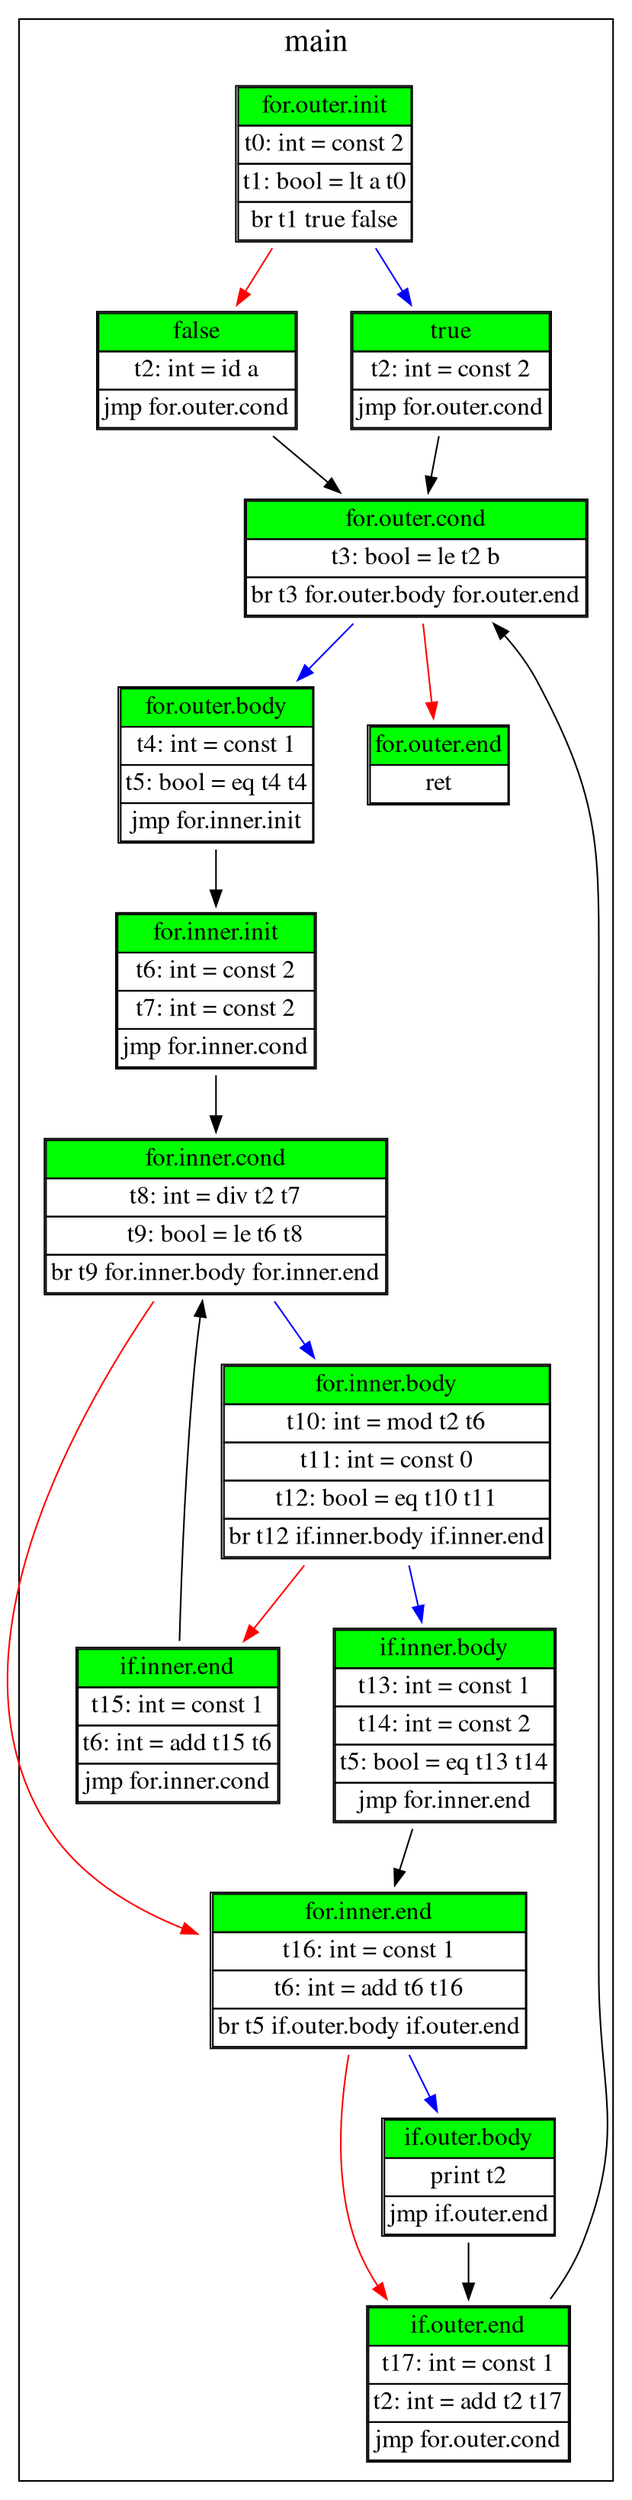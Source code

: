 digraph {
fontname="Times"
fontsize="20"
penwidth=1
node[fontsize="16" shape="box" fontname="Times"]

subgraph cluster_0 {
label = "main"
"false" [label=<<table cellspacing="0">
<tr><td bgcolor="Green">false</td></tr>
<tr><td>t2: int = id a</td></tr>
<tr><td>jmp for.outer.cond</td></tr>
</table>> shape="plaintext"];

"for.inner.body" [label=<<table cellspacing="0">
<tr><td bgcolor="Green">for.inner.body</td></tr>
<tr><td>t10: int = mod t2 t6</td></tr>
<tr><td>t11: int = const 0</td></tr>
<tr><td>t12: bool = eq t10 t11</td></tr>
<tr><td>br t12 if.inner.body if.inner.end</td></tr>
</table>> shape="plaintext"];

"for.inner.cond" [label=<<table cellspacing="0">
<tr><td bgcolor="Green">for.inner.cond</td></tr>
<tr><td>t8: int = div t2 t7</td></tr>
<tr><td>t9: bool = le t6 t8</td></tr>
<tr><td>br t9 for.inner.body for.inner.end</td></tr>
</table>> shape="plaintext"];

"for.inner.end" [label=<<table cellspacing="0">
<tr><td bgcolor="Green">for.inner.end</td></tr>
<tr><td>t16: int = const 1</td></tr>
<tr><td>t6: int = add t6 t16</td></tr>
<tr><td>br t5 if.outer.body if.outer.end</td></tr>
</table>> shape="plaintext"];

"for.inner.init" [label=<<table cellspacing="0">
<tr><td bgcolor="Green">for.inner.init</td></tr>
<tr><td>t6: int = const 2</td></tr>
<tr><td>t7: int = const 2</td></tr>
<tr><td>jmp for.inner.cond</td></tr>
</table>> shape="plaintext"];

"for.outer.body" [label=<<table cellspacing="0">
<tr><td bgcolor="Green">for.outer.body</td></tr>
<tr><td>t4: int = const 1</td></tr>
<tr><td>t5: bool = eq t4 t4</td></tr>
<tr><td>jmp for.inner.init</td></tr>
</table>> shape="plaintext"];

"for.outer.cond" [label=<<table cellspacing="0">
<tr><td bgcolor="Green">for.outer.cond</td></tr>
<tr><td>t3: bool = le t2 b</td></tr>
<tr><td>br t3 for.outer.body for.outer.end</td></tr>
</table>> shape="plaintext"];

"for.outer.end" [label=<<table cellspacing="0">
<tr><td bgcolor="Green">for.outer.end</td></tr>
<tr><td>ret</td></tr>
</table>> shape="plaintext"];

"for.outer.init" [label=<<table cellspacing="0">
<tr><td bgcolor="Green">for.outer.init</td></tr>
<tr><td>t0: int = const 2</td></tr>
<tr><td>t1: bool = lt a t0</td></tr>
<tr><td>br t1 true false</td></tr>
</table>> shape="plaintext"];

"if.inner.body" [label=<<table cellspacing="0">
<tr><td bgcolor="Green">if.inner.body</td></tr>
<tr><td>t13: int = const 1</td></tr>
<tr><td>t14: int = const 2</td></tr>
<tr><td>t5: bool = eq t13 t14</td></tr>
<tr><td>jmp for.inner.end</td></tr>
</table>> shape="plaintext"];

"if.inner.end" [label=<<table cellspacing="0">
<tr><td bgcolor="Green">if.inner.end</td></tr>
<tr><td>t15: int = const 1</td></tr>
<tr><td>t6: int = add t15 t6</td></tr>
<tr><td>jmp for.inner.cond</td></tr>
</table>> shape="plaintext"];

"if.outer.body" [label=<<table cellspacing="0">
<tr><td bgcolor="Green">if.outer.body</td></tr>
<tr><td>print t2</td></tr>
<tr><td>jmp if.outer.end</td></tr>
</table>> shape="plaintext"];

"if.outer.end" [label=<<table cellspacing="0">
<tr><td bgcolor="Green">if.outer.end</td></tr>
<tr><td>t17: int = const 1</td></tr>
<tr><td>t2: int = add t2 t17</td></tr>
<tr><td>jmp for.outer.cond</td></tr>
</table>> shape="plaintext"];

"true" [label=<<table cellspacing="0">
<tr><td bgcolor="Green">true</td></tr>
<tr><td>t2: int = const 2</td></tr>
<tr><td>jmp for.outer.cond</td></tr>
</table>> shape="plaintext"];

"false" -> "for.outer.cond" ;

"for.inner.body" -> "if.inner.body" [color="blue"];

"for.inner.body" -> "if.inner.end" [color="red"];

"for.inner.cond" -> "for.inner.body" [color="blue"];

"for.inner.cond" -> "for.inner.end" [color="red"];

"for.inner.end" -> "if.outer.body" [color="blue"];

"for.inner.end" -> "if.outer.end" [color="red"];

"for.inner.init" -> "for.inner.cond" ;

"for.outer.body" -> "for.inner.init" ;

"for.outer.cond" -> "for.outer.body" [color="blue"];

"for.outer.cond" -> "for.outer.end" [color="red"];

"for.outer.init" -> "false" [color="red"];

"for.outer.init" -> "true" [color="blue"];

"if.inner.body" -> "for.inner.end" ;

"if.inner.end" -> "for.inner.cond" ;

"if.outer.body" -> "if.outer.end" ;

"if.outer.end" -> "for.outer.cond" ;

"true" -> "for.outer.cond" ;

}}
digraph {
fontname="Times"
fontsize="20"
penwidth=1
node[fontsize="16" shape="box" fontname="Times"]

subgraph cluster_0 {
label = "mod"
"_B1" [label=<<table cellspacing="0">
<tr><td bgcolor="Green">_B1</td></tr>
<tr><td>t1: int = div a b</td></tr>
<tr><td>t2: int = mul b t1</td></tr>
<tr><td>t3: int = sub a t2</td></tr>
<tr><td>ret t3</td></tr>
</table>> shape="plaintext"];

}}
